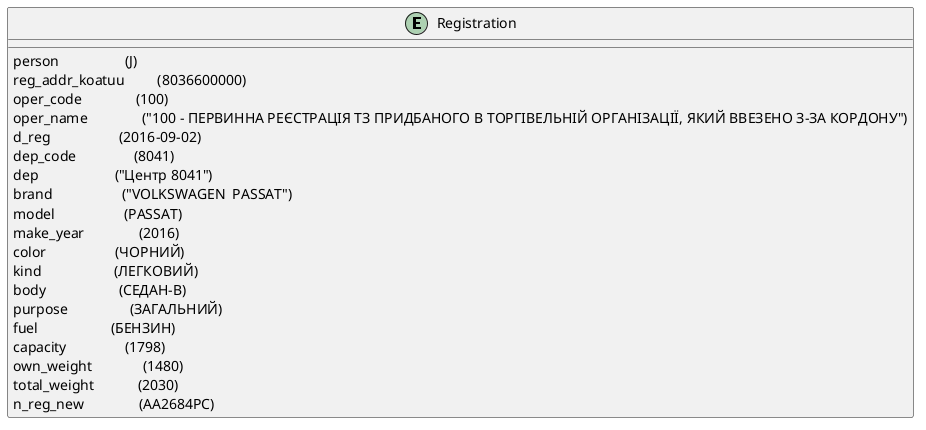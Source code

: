 @startuml

entity Registration  {
    person                  (J)
    reg_addr_koatuu         (8036600000)
    oper_code               (100)
    oper_name               ("100 - ПЕРВИННА РЕЄСТРАЦIЯ ТЗ ПРИДБАНОГО В ТОРГІВЕЛЬНІЙ ОРГАНІЗАЦІЇ, ЯКИЙ ВВЕЗЕНО З-ЗА КОРДОНУ")
    d_reg                   (2016-09-02)
    dep_code                (8041)
    dep                     ("Центр 8041")
    brand                   ("VOLKSWAGEN  PASSAT")
    model                   (PASSAT)
    make_year               (2016)
    color                   (ЧОРНИЙ)
    kind                    (ЛЕГКОВИЙ)
    body                    (СЕДАН-B)
    purpose                 (ЗАГАЛЬНИЙ)
    fuel                    (БЕНЗИН)
    capacity                (1798)
    own_weight              (1480)
    total_weight            (2030)
    n_reg_new               (АА2684РС)
}

@enduml